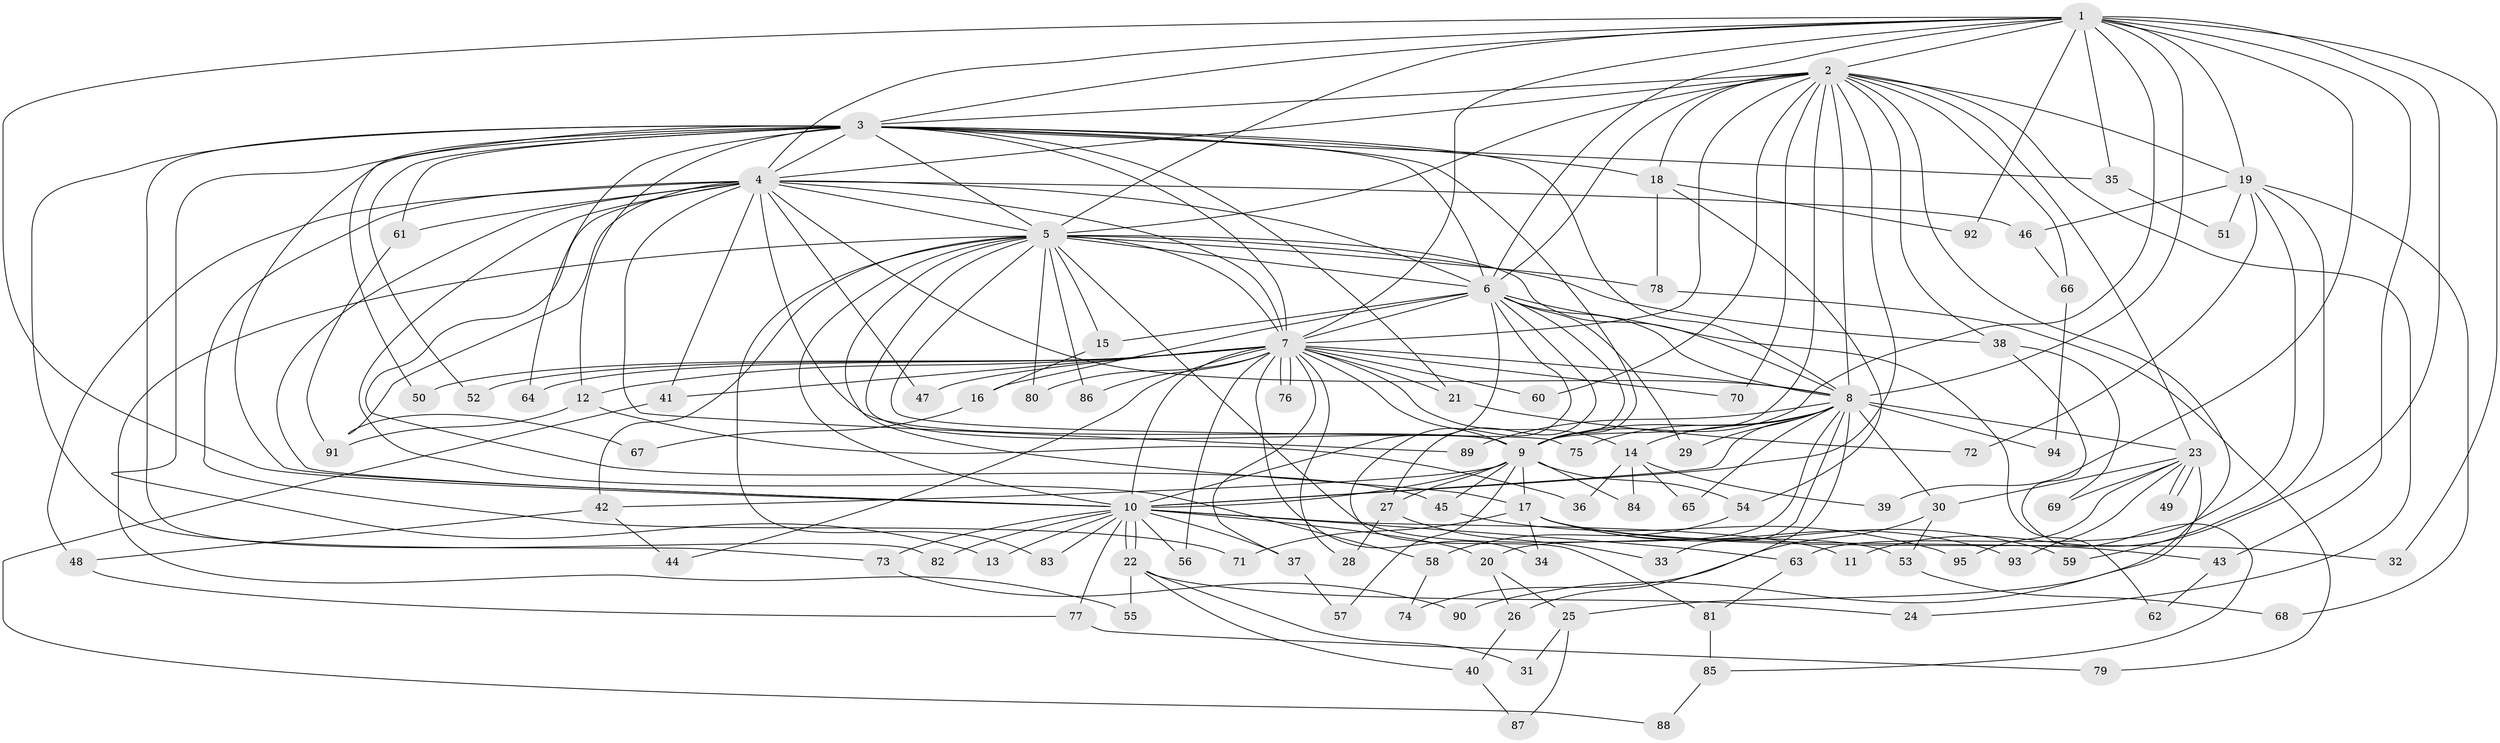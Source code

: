 // Generated by graph-tools (version 1.1) at 2025/13/03/09/25 04:13:56]
// undirected, 95 vertices, 215 edges
graph export_dot {
graph [start="1"]
  node [color=gray90,style=filled];
  1;
  2;
  3;
  4;
  5;
  6;
  7;
  8;
  9;
  10;
  11;
  12;
  13;
  14;
  15;
  16;
  17;
  18;
  19;
  20;
  21;
  22;
  23;
  24;
  25;
  26;
  27;
  28;
  29;
  30;
  31;
  32;
  33;
  34;
  35;
  36;
  37;
  38;
  39;
  40;
  41;
  42;
  43;
  44;
  45;
  46;
  47;
  48;
  49;
  50;
  51;
  52;
  53;
  54;
  55;
  56;
  57;
  58;
  59;
  60;
  61;
  62;
  63;
  64;
  65;
  66;
  67;
  68;
  69;
  70;
  71;
  72;
  73;
  74;
  75;
  76;
  77;
  78;
  79;
  80;
  81;
  82;
  83;
  84;
  85;
  86;
  87;
  88;
  89;
  90;
  91;
  92;
  93;
  94;
  95;
  1 -- 2;
  1 -- 3;
  1 -- 4;
  1 -- 5;
  1 -- 6;
  1 -- 7;
  1 -- 8;
  1 -- 9;
  1 -- 10;
  1 -- 11;
  1 -- 19;
  1 -- 32;
  1 -- 35;
  1 -- 39;
  1 -- 43;
  1 -- 92;
  2 -- 3;
  2 -- 4;
  2 -- 5;
  2 -- 6;
  2 -- 7;
  2 -- 8;
  2 -- 9;
  2 -- 10;
  2 -- 18;
  2 -- 19;
  2 -- 23;
  2 -- 24;
  2 -- 38;
  2 -- 60;
  2 -- 66;
  2 -- 70;
  2 -- 90;
  3 -- 4;
  3 -- 5;
  3 -- 6;
  3 -- 7;
  3 -- 8;
  3 -- 9;
  3 -- 10;
  3 -- 12;
  3 -- 13;
  3 -- 18;
  3 -- 21;
  3 -- 35;
  3 -- 50;
  3 -- 52;
  3 -- 61;
  3 -- 64;
  3 -- 73;
  3 -- 82;
  4 -- 5;
  4 -- 6;
  4 -- 7;
  4 -- 8;
  4 -- 9;
  4 -- 10;
  4 -- 41;
  4 -- 45;
  4 -- 46;
  4 -- 47;
  4 -- 48;
  4 -- 58;
  4 -- 61;
  4 -- 67;
  4 -- 71;
  4 -- 89;
  5 -- 6;
  5 -- 7;
  5 -- 8;
  5 -- 9;
  5 -- 10;
  5 -- 15;
  5 -- 17;
  5 -- 38;
  5 -- 42;
  5 -- 53;
  5 -- 55;
  5 -- 75;
  5 -- 78;
  5 -- 80;
  5 -- 83;
  5 -- 86;
  6 -- 7;
  6 -- 8;
  6 -- 9;
  6 -- 10;
  6 -- 15;
  6 -- 16;
  6 -- 27;
  6 -- 29;
  6 -- 62;
  6 -- 81;
  7 -- 8;
  7 -- 9;
  7 -- 10;
  7 -- 12;
  7 -- 14;
  7 -- 21;
  7 -- 28;
  7 -- 34;
  7 -- 37;
  7 -- 41;
  7 -- 44;
  7 -- 47;
  7 -- 50;
  7 -- 52;
  7 -- 56;
  7 -- 60;
  7 -- 64;
  7 -- 70;
  7 -- 76;
  7 -- 76;
  7 -- 80;
  7 -- 86;
  8 -- 9;
  8 -- 10;
  8 -- 14;
  8 -- 20;
  8 -- 23;
  8 -- 26;
  8 -- 29;
  8 -- 30;
  8 -- 33;
  8 -- 65;
  8 -- 75;
  8 -- 89;
  8 -- 94;
  9 -- 10;
  9 -- 17;
  9 -- 27;
  9 -- 42;
  9 -- 45;
  9 -- 54;
  9 -- 57;
  9 -- 84;
  10 -- 11;
  10 -- 13;
  10 -- 20;
  10 -- 22;
  10 -- 22;
  10 -- 37;
  10 -- 56;
  10 -- 63;
  10 -- 73;
  10 -- 77;
  10 -- 82;
  10 -- 83;
  12 -- 36;
  12 -- 91;
  14 -- 36;
  14 -- 39;
  14 -- 65;
  14 -- 84;
  15 -- 16;
  16 -- 67;
  17 -- 32;
  17 -- 34;
  17 -- 43;
  17 -- 59;
  17 -- 71;
  17 -- 93;
  18 -- 54;
  18 -- 78;
  18 -- 92;
  19 -- 46;
  19 -- 51;
  19 -- 59;
  19 -- 63;
  19 -- 68;
  19 -- 72;
  20 -- 25;
  20 -- 26;
  21 -- 72;
  22 -- 24;
  22 -- 31;
  22 -- 40;
  22 -- 55;
  23 -- 25;
  23 -- 30;
  23 -- 49;
  23 -- 49;
  23 -- 69;
  23 -- 93;
  23 -- 95;
  25 -- 31;
  25 -- 87;
  26 -- 40;
  27 -- 28;
  27 -- 33;
  30 -- 53;
  30 -- 74;
  35 -- 51;
  37 -- 57;
  38 -- 69;
  38 -- 85;
  40 -- 87;
  41 -- 88;
  42 -- 44;
  42 -- 48;
  43 -- 62;
  45 -- 95;
  46 -- 66;
  48 -- 77;
  53 -- 68;
  54 -- 58;
  58 -- 74;
  61 -- 91;
  63 -- 81;
  66 -- 94;
  73 -- 90;
  77 -- 79;
  78 -- 79;
  81 -- 85;
  85 -- 88;
}
